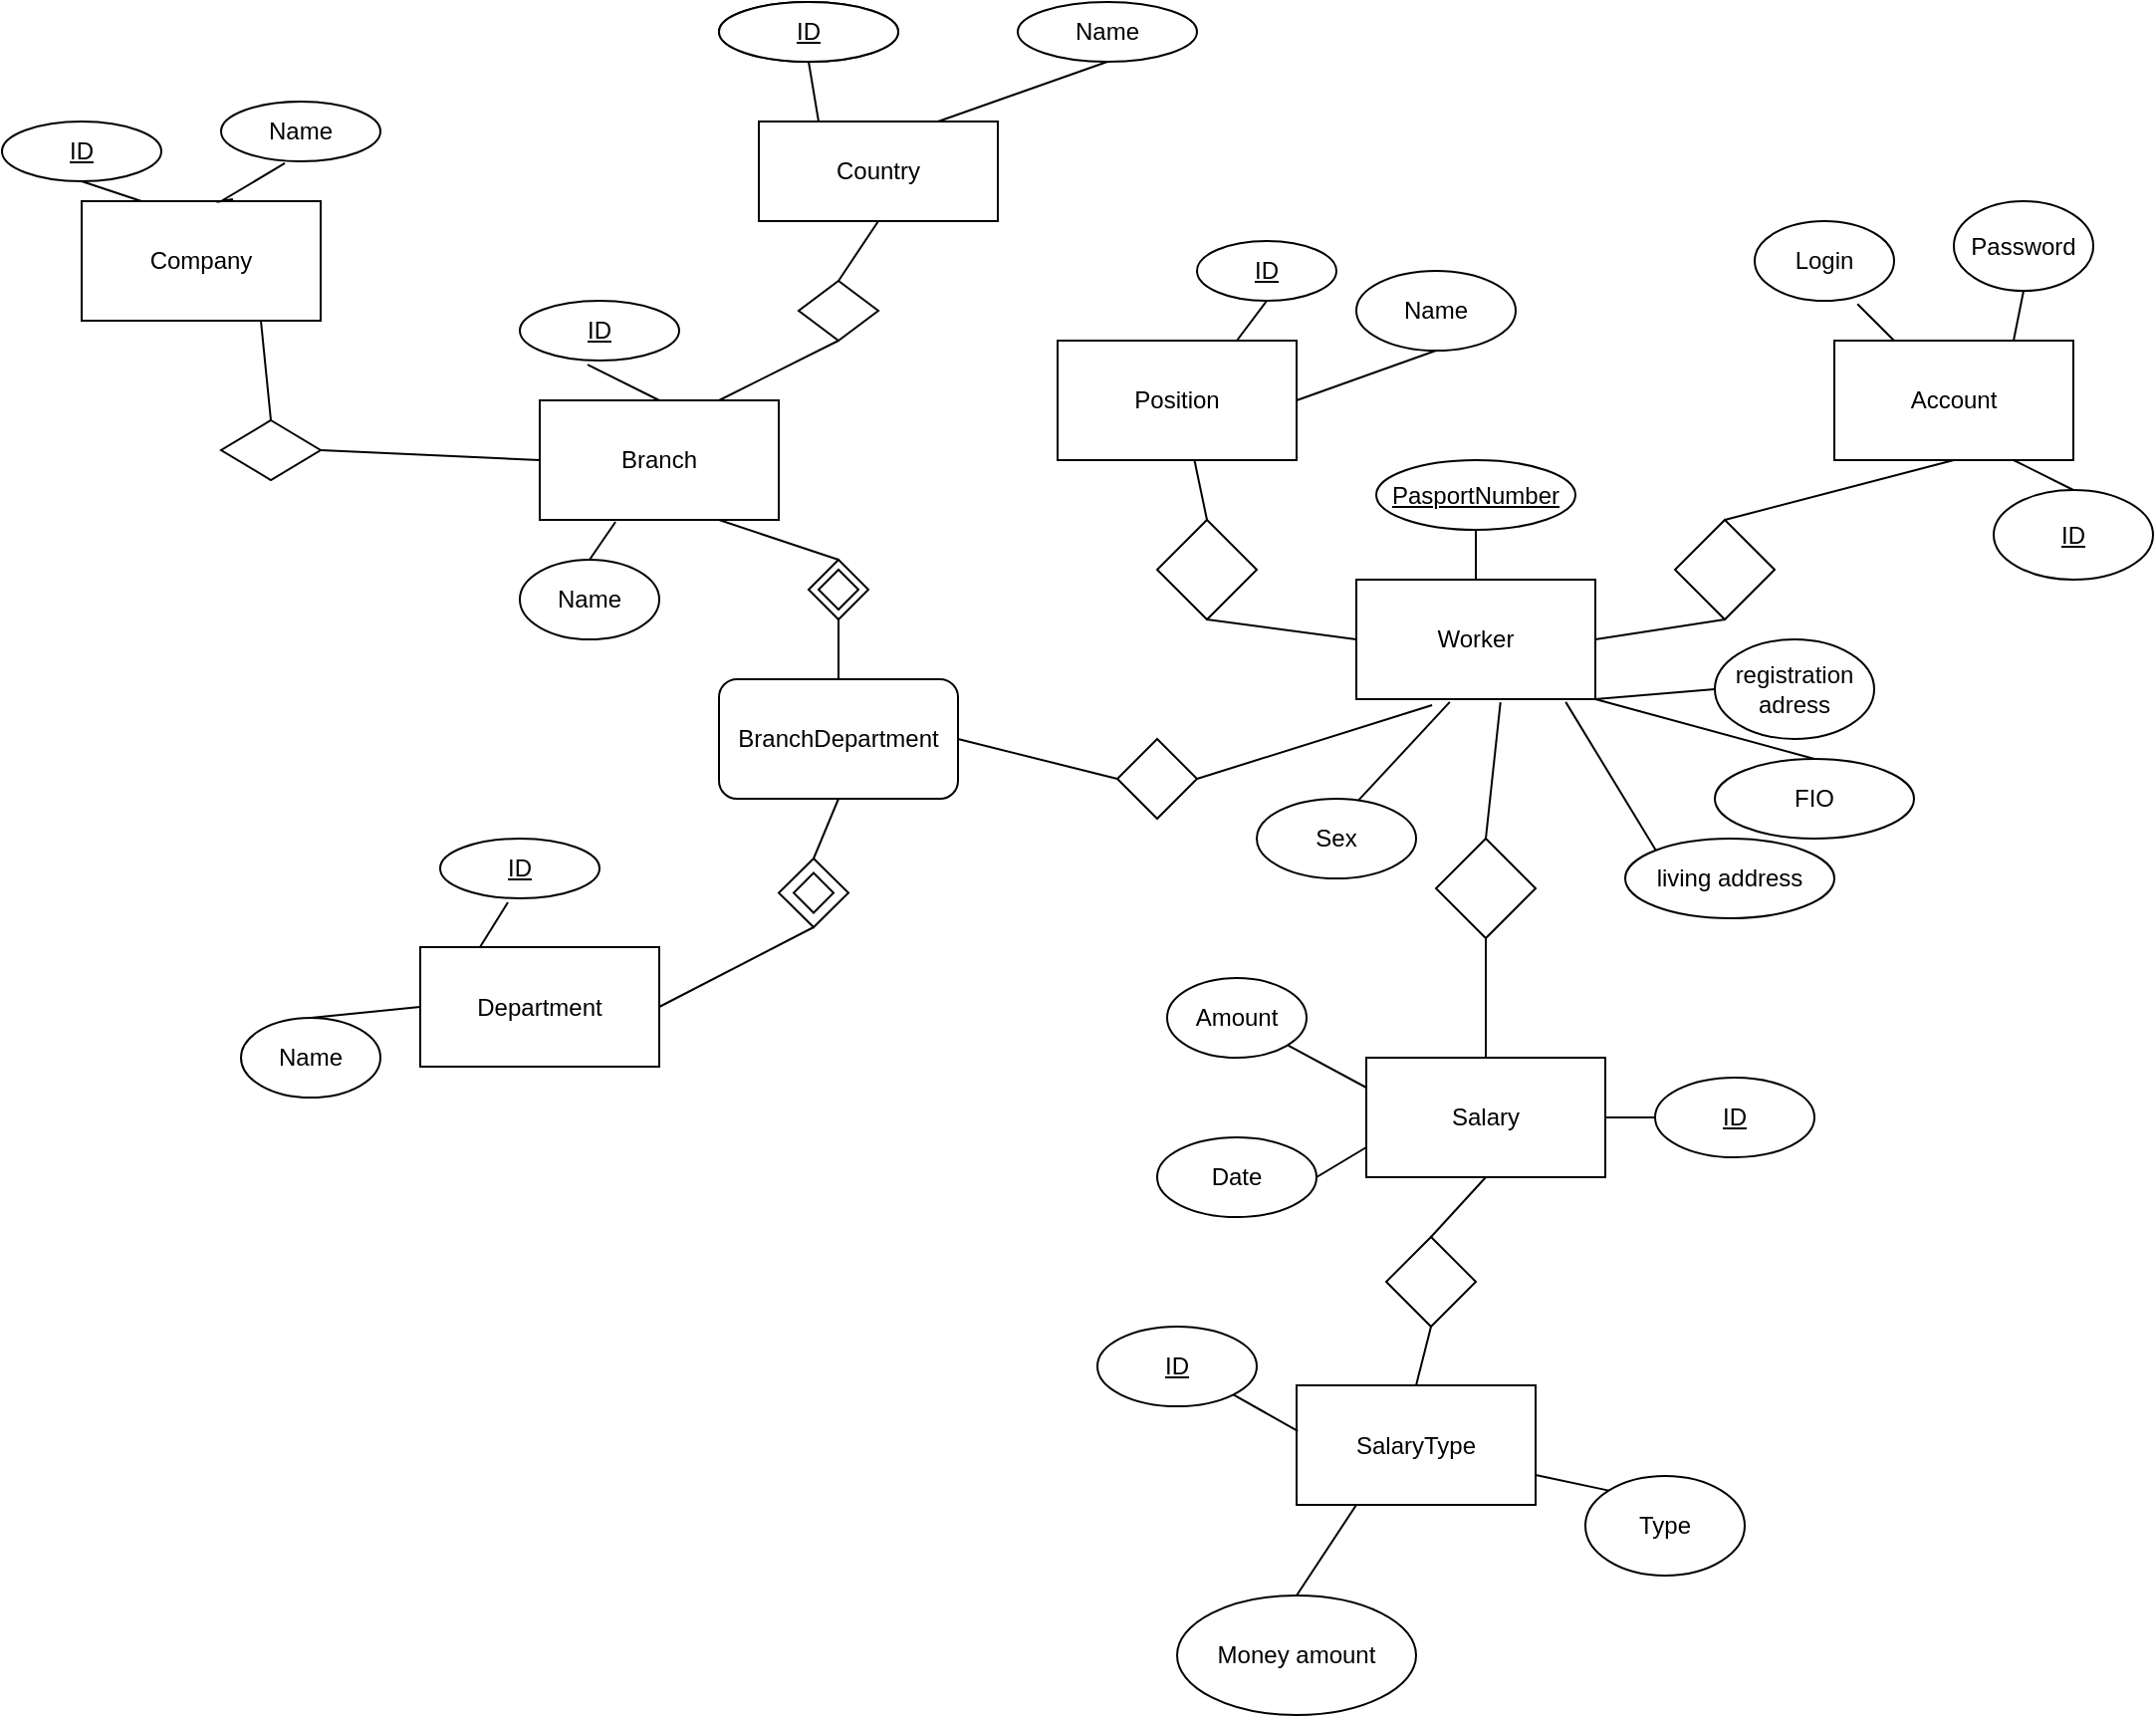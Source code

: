 <mxfile version="16.6.2" type="github">
  <diagram id="IbFsVaH_VBfuQcYu_lxq" name="Page-1">
    <mxGraphModel dx="1673" dy="896" grid="1" gridSize="10" guides="1" tooltips="1" connect="1" arrows="1" fold="1" page="1" pageScale="1" pageWidth="827" pageHeight="1169" math="0" shadow="0">
      <root>
        <mxCell id="0" />
        <mxCell id="1" parent="0" />
        <mxCell id="7ZV2Q5uzjeYiiLcvQFBw-1" value="Company" style="rounded=0;whiteSpace=wrap;html=1;" parent="1" vertex="1">
          <mxGeometry x="110" y="180" width="120" height="60" as="geometry" />
        </mxCell>
        <mxCell id="7ZV2Q5uzjeYiiLcvQFBw-2" value="&lt;u&gt;ID&lt;/u&gt;" style="ellipse;whiteSpace=wrap;html=1;" parent="1" vertex="1">
          <mxGeometry x="70" y="140" width="80" height="30" as="geometry" />
        </mxCell>
        <mxCell id="7ZV2Q5uzjeYiiLcvQFBw-3" value="Name" style="ellipse;whiteSpace=wrap;html=1;" parent="1" vertex="1">
          <mxGeometry x="180" y="130" width="80" height="30" as="geometry" />
        </mxCell>
        <mxCell id="7ZV2Q5uzjeYiiLcvQFBw-4" value="" style="endArrow=none;html=1;rounded=0;entryX=0.4;entryY=1.033;entryDx=0;entryDy=0;entryPerimeter=0;exitX=0.633;exitY=-0.017;exitDx=0;exitDy=0;exitPerimeter=0;" parent="1" source="7ZV2Q5uzjeYiiLcvQFBw-1" target="7ZV2Q5uzjeYiiLcvQFBw-3" edge="1">
          <mxGeometry width="50" height="50" relative="1" as="geometry">
            <mxPoint x="160" y="200" as="sourcePoint" />
            <mxPoint x="210" y="150" as="targetPoint" />
            <Array as="points">
              <mxPoint x="180" y="180" />
            </Array>
          </mxGeometry>
        </mxCell>
        <mxCell id="7ZV2Q5uzjeYiiLcvQFBw-5" value="" style="endArrow=none;html=1;rounded=0;entryX=0.5;entryY=1;entryDx=0;entryDy=0;exitX=0.25;exitY=0;exitDx=0;exitDy=0;" parent="1" source="7ZV2Q5uzjeYiiLcvQFBw-1" target="7ZV2Q5uzjeYiiLcvQFBw-2" edge="1">
          <mxGeometry width="50" height="50" relative="1" as="geometry">
            <mxPoint x="40" y="230" as="sourcePoint" />
            <mxPoint x="90" y="180" as="targetPoint" />
          </mxGeometry>
        </mxCell>
        <mxCell id="7ZV2Q5uzjeYiiLcvQFBw-6" value="Branch" style="rounded=0;whiteSpace=wrap;html=1;strokeColor=default;" parent="1" vertex="1">
          <mxGeometry x="340" y="280" width="120" height="60" as="geometry" />
        </mxCell>
        <mxCell id="7ZV2Q5uzjeYiiLcvQFBw-7" value="&lt;u&gt;ID&lt;/u&gt;" style="ellipse;whiteSpace=wrap;html=1;" parent="1" vertex="1">
          <mxGeometry x="330" y="230" width="80" height="30" as="geometry" />
        </mxCell>
        <mxCell id="7ZV2Q5uzjeYiiLcvQFBw-8" value="" style="endArrow=none;html=1;rounded=0;entryX=0.425;entryY=1.067;entryDx=0;entryDy=0;entryPerimeter=0;exitX=0.5;exitY=0;exitDx=0;exitDy=0;" parent="1" source="7ZV2Q5uzjeYiiLcvQFBw-6" target="7ZV2Q5uzjeYiiLcvQFBw-7" edge="1">
          <mxGeometry width="50" height="50" relative="1" as="geometry">
            <mxPoint x="190" y="390" as="sourcePoint" />
            <mxPoint x="240" y="340" as="targetPoint" />
          </mxGeometry>
        </mxCell>
        <mxCell id="7ZV2Q5uzjeYiiLcvQFBw-9" value="" style="rhombus;whiteSpace=wrap;html=1;" parent="1" vertex="1">
          <mxGeometry x="180" y="290" width="50" height="30" as="geometry" />
        </mxCell>
        <mxCell id="7ZV2Q5uzjeYiiLcvQFBw-10" value="" style="endArrow=none;html=1;rounded=0;entryX=0.75;entryY=1;entryDx=0;entryDy=0;exitX=0.5;exitY=0;exitDx=0;exitDy=0;" parent="1" source="7ZV2Q5uzjeYiiLcvQFBw-9" target="7ZV2Q5uzjeYiiLcvQFBw-1" edge="1">
          <mxGeometry width="50" height="50" relative="1" as="geometry">
            <mxPoint x="110" y="330" as="sourcePoint" />
            <mxPoint x="160" y="280" as="targetPoint" />
          </mxGeometry>
        </mxCell>
        <mxCell id="7ZV2Q5uzjeYiiLcvQFBw-11" value="" style="endArrow=none;html=1;rounded=0;exitX=1;exitY=0.5;exitDx=0;exitDy=0;entryX=0;entryY=0.5;entryDx=0;entryDy=0;" parent="1" source="7ZV2Q5uzjeYiiLcvQFBw-9" target="7ZV2Q5uzjeYiiLcvQFBw-6" edge="1">
          <mxGeometry width="50" height="50" relative="1" as="geometry">
            <mxPoint x="300" y="450" as="sourcePoint" />
            <mxPoint x="350" y="400" as="targetPoint" />
          </mxGeometry>
        </mxCell>
        <mxCell id="7ZV2Q5uzjeYiiLcvQFBw-12" value="Name" style="ellipse;whiteSpace=wrap;html=1;" parent="1" vertex="1">
          <mxGeometry x="330" y="360" width="70" height="40" as="geometry" />
        </mxCell>
        <mxCell id="7ZV2Q5uzjeYiiLcvQFBw-13" value="" style="endArrow=none;html=1;rounded=0;entryX=0.317;entryY=1.017;entryDx=0;entryDy=0;entryPerimeter=0;exitX=0.5;exitY=0;exitDx=0;exitDy=0;" parent="1" source="7ZV2Q5uzjeYiiLcvQFBw-12" target="7ZV2Q5uzjeYiiLcvQFBw-6" edge="1">
          <mxGeometry width="50" height="50" relative="1" as="geometry">
            <mxPoint x="240" y="470" as="sourcePoint" />
            <mxPoint x="290" y="420" as="targetPoint" />
          </mxGeometry>
        </mxCell>
        <mxCell id="7ZV2Q5uzjeYiiLcvQFBw-14" value="Country" style="rounded=0;whiteSpace=wrap;html=1;" parent="1" vertex="1">
          <mxGeometry x="450" y="140" width="120" height="50" as="geometry" />
        </mxCell>
        <mxCell id="7ZV2Q5uzjeYiiLcvQFBw-15" value="&lt;u&gt;ID&lt;/u&gt;" style="ellipse;whiteSpace=wrap;html=1;" parent="1" vertex="1">
          <mxGeometry x="430" y="80" width="90" height="30" as="geometry" />
        </mxCell>
        <mxCell id="7ZV2Q5uzjeYiiLcvQFBw-16" value="" style="endArrow=none;html=1;rounded=0;entryX=0.5;entryY=1;entryDx=0;entryDy=0;exitX=0.25;exitY=0;exitDx=0;exitDy=0;" parent="1" source="7ZV2Q5uzjeYiiLcvQFBw-14" target="7ZV2Q5uzjeYiiLcvQFBw-15" edge="1">
          <mxGeometry width="50" height="50" relative="1" as="geometry">
            <mxPoint x="580" y="310" as="sourcePoint" />
            <mxPoint x="630" y="260" as="targetPoint" />
          </mxGeometry>
        </mxCell>
        <mxCell id="7ZV2Q5uzjeYiiLcvQFBw-17" value="Name" style="ellipse;whiteSpace=wrap;html=1;" parent="1" vertex="1">
          <mxGeometry x="580" y="80" width="90" height="30" as="geometry" />
        </mxCell>
        <mxCell id="7ZV2Q5uzjeYiiLcvQFBw-18" value="" style="endArrow=none;html=1;rounded=0;exitX=0.75;exitY=0;exitDx=0;exitDy=0;entryX=0.5;entryY=1;entryDx=0;entryDy=0;" parent="1" source="7ZV2Q5uzjeYiiLcvQFBw-14" target="7ZV2Q5uzjeYiiLcvQFBw-17" edge="1">
          <mxGeometry width="50" height="50" relative="1" as="geometry">
            <mxPoint x="650" y="190" as="sourcePoint" />
            <mxPoint x="700" y="140" as="targetPoint" />
          </mxGeometry>
        </mxCell>
        <mxCell id="7ZV2Q5uzjeYiiLcvQFBw-19" value="" style="rhombus;whiteSpace=wrap;html=1;" parent="1" vertex="1">
          <mxGeometry x="470" y="220" width="40" height="30" as="geometry" />
        </mxCell>
        <mxCell id="7ZV2Q5uzjeYiiLcvQFBw-20" value="" style="endArrow=none;html=1;rounded=0;exitX=0.5;exitY=0;exitDx=0;exitDy=0;entryX=0.5;entryY=1;entryDx=0;entryDy=0;" parent="1" source="7ZV2Q5uzjeYiiLcvQFBw-19" target="7ZV2Q5uzjeYiiLcvQFBw-14" edge="1">
          <mxGeometry width="50" height="50" relative="1" as="geometry">
            <mxPoint x="620" y="280" as="sourcePoint" />
            <mxPoint x="670" y="230" as="targetPoint" />
          </mxGeometry>
        </mxCell>
        <mxCell id="7ZV2Q5uzjeYiiLcvQFBw-21" value="" style="endArrow=none;html=1;rounded=0;exitX=0.75;exitY=0;exitDx=0;exitDy=0;entryX=0.5;entryY=1;entryDx=0;entryDy=0;" parent="1" source="7ZV2Q5uzjeYiiLcvQFBw-6" target="7ZV2Q5uzjeYiiLcvQFBw-19" edge="1">
          <mxGeometry width="50" height="50" relative="1" as="geometry">
            <mxPoint x="550" y="310" as="sourcePoint" />
            <mxPoint x="600" y="260" as="targetPoint" />
          </mxGeometry>
        </mxCell>
        <mxCell id="7ZV2Q5uzjeYiiLcvQFBw-22" value="Department" style="rounded=0;whiteSpace=wrap;html=1;" parent="1" vertex="1">
          <mxGeometry x="280" y="554.5" width="120" height="60" as="geometry" />
        </mxCell>
        <mxCell id="7ZV2Q5uzjeYiiLcvQFBw-23" value="&lt;u&gt;ID&lt;/u&gt;" style="ellipse;whiteSpace=wrap;html=1;" parent="1" vertex="1">
          <mxGeometry x="290" y="500" width="80" height="30" as="geometry" />
        </mxCell>
        <mxCell id="7ZV2Q5uzjeYiiLcvQFBw-24" value="" style="endArrow=none;html=1;rounded=0;entryX=0.425;entryY=1.067;entryDx=0;entryDy=0;entryPerimeter=0;exitX=0.25;exitY=0;exitDx=0;exitDy=0;" parent="1" source="7ZV2Q5uzjeYiiLcvQFBw-22" target="7ZV2Q5uzjeYiiLcvQFBw-23" edge="1">
          <mxGeometry width="50" height="50" relative="1" as="geometry">
            <mxPoint x="360" y="550" as="sourcePoint" />
            <mxPoint x="200" y="610" as="targetPoint" />
          </mxGeometry>
        </mxCell>
        <mxCell id="7ZV2Q5uzjeYiiLcvQFBw-25" value="Name" style="ellipse;whiteSpace=wrap;html=1;" parent="1" vertex="1">
          <mxGeometry x="190" y="590" width="70" height="40" as="geometry" />
        </mxCell>
        <mxCell id="7ZV2Q5uzjeYiiLcvQFBw-26" value="" style="endArrow=none;html=1;rounded=0;entryX=0;entryY=0.5;entryDx=0;entryDy=0;exitX=0.5;exitY=0;exitDx=0;exitDy=0;" parent="1" source="7ZV2Q5uzjeYiiLcvQFBw-25" target="7ZV2Q5uzjeYiiLcvQFBw-22" edge="1">
          <mxGeometry width="50" height="50" relative="1" as="geometry">
            <mxPoint x="200" y="740" as="sourcePoint" />
            <mxPoint x="338.04" y="611.02" as="targetPoint" />
          </mxGeometry>
        </mxCell>
        <mxCell id="7ZV2Q5uzjeYiiLcvQFBw-28" value="BranchDepartment" style="rounded=1;whiteSpace=wrap;html=1;" parent="1" vertex="1">
          <mxGeometry x="430" y="420" width="120" height="60" as="geometry" />
        </mxCell>
        <mxCell id="7ZV2Q5uzjeYiiLcvQFBw-29" value="" style="rhombus;whiteSpace=wrap;html=1;" parent="1" vertex="1">
          <mxGeometry x="475" y="360" width="30" height="30" as="geometry" />
        </mxCell>
        <mxCell id="7ZV2Q5uzjeYiiLcvQFBw-30" value="" style="endArrow=none;html=1;rounded=0;entryX=0.75;entryY=1;entryDx=0;entryDy=0;exitX=0.5;exitY=0;exitDx=0;exitDy=0;" parent="1" source="7ZV2Q5uzjeYiiLcvQFBw-29" target="7ZV2Q5uzjeYiiLcvQFBw-6" edge="1">
          <mxGeometry width="50" height="50" relative="1" as="geometry">
            <mxPoint x="420" y="420" as="sourcePoint" />
            <mxPoint x="470" y="370" as="targetPoint" />
          </mxGeometry>
        </mxCell>
        <mxCell id="7ZV2Q5uzjeYiiLcvQFBw-31" value="" style="endArrow=none;html=1;rounded=0;exitX=0.5;exitY=0;exitDx=0;exitDy=0;entryX=0.5;entryY=1;entryDx=0;entryDy=0;" parent="1" source="7ZV2Q5uzjeYiiLcvQFBw-28" target="7ZV2Q5uzjeYiiLcvQFBw-29" edge="1">
          <mxGeometry width="50" height="50" relative="1" as="geometry">
            <mxPoint x="580" y="430" as="sourcePoint" />
            <mxPoint x="630" y="380" as="targetPoint" />
          </mxGeometry>
        </mxCell>
        <mxCell id="7ZV2Q5uzjeYiiLcvQFBw-33" value="" style="rhombus;whiteSpace=wrap;html=1;strokeColor=default;" parent="1" vertex="1">
          <mxGeometry x="460" y="510" width="35" height="34.5" as="geometry" />
        </mxCell>
        <mxCell id="7ZV2Q5uzjeYiiLcvQFBw-34" value="" style="endArrow=none;html=1;rounded=0;exitX=1;exitY=0.5;exitDx=0;exitDy=0;entryX=0.5;entryY=1;entryDx=0;entryDy=0;" parent="1" source="7ZV2Q5uzjeYiiLcvQFBw-22" target="7ZV2Q5uzjeYiiLcvQFBw-33" edge="1">
          <mxGeometry width="50" height="50" relative="1" as="geometry">
            <mxPoint x="410" y="630" as="sourcePoint" />
            <mxPoint x="460" y="580" as="targetPoint" />
          </mxGeometry>
        </mxCell>
        <mxCell id="7ZV2Q5uzjeYiiLcvQFBw-35" value="" style="endArrow=none;html=1;rounded=0;exitX=0.5;exitY=0;exitDx=0;exitDy=0;entryX=0.5;entryY=1;entryDx=0;entryDy=0;" parent="1" source="7ZV2Q5uzjeYiiLcvQFBw-33" target="7ZV2Q5uzjeYiiLcvQFBw-28" edge="1">
          <mxGeometry width="50" height="50" relative="1" as="geometry">
            <mxPoint x="600" y="550" as="sourcePoint" />
            <mxPoint x="650" y="500" as="targetPoint" />
          </mxGeometry>
        </mxCell>
        <mxCell id="7ZV2Q5uzjeYiiLcvQFBw-36" value="Worker" style="rounded=0;whiteSpace=wrap;html=1;strokeColor=default;" parent="1" vertex="1">
          <mxGeometry x="750" y="370" width="120" height="60" as="geometry" />
        </mxCell>
        <mxCell id="7ZV2Q5uzjeYiiLcvQFBw-37" value="Position" style="rounded=0;whiteSpace=wrap;html=1;strokeColor=default;" parent="1" vertex="1">
          <mxGeometry x="600" y="250" width="120" height="60" as="geometry" />
        </mxCell>
        <mxCell id="7ZV2Q5uzjeYiiLcvQFBw-38" value="Account" style="rounded=0;whiteSpace=wrap;html=1;strokeColor=default;" parent="1" vertex="1">
          <mxGeometry x="990" y="250" width="120" height="60" as="geometry" />
        </mxCell>
        <mxCell id="7ZV2Q5uzjeYiiLcvQFBw-39" value="&lt;u&gt;ID&lt;/u&gt;" style="ellipse;whiteSpace=wrap;html=1;" parent="1" vertex="1">
          <mxGeometry x="430" y="80" width="90" height="30" as="geometry" />
        </mxCell>
        <mxCell id="7ZV2Q5uzjeYiiLcvQFBw-40" value="" style="rhombus;whiteSpace=wrap;html=1;strokeColor=default;" parent="1" vertex="1">
          <mxGeometry x="650" y="340" width="50" height="50" as="geometry" />
        </mxCell>
        <mxCell id="7ZV2Q5uzjeYiiLcvQFBw-41" value="" style="rhombus;whiteSpace=wrap;html=1;strokeColor=default;" parent="1" vertex="1">
          <mxGeometry x="910" y="340" width="50" height="50" as="geometry" />
        </mxCell>
        <mxCell id="7ZV2Q5uzjeYiiLcvQFBw-42" value="" style="endArrow=none;html=1;rounded=0;entryX=0.5;entryY=1;entryDx=0;entryDy=0;exitX=0.5;exitY=0;exitDx=0;exitDy=0;" parent="1" source="7ZV2Q5uzjeYiiLcvQFBw-41" target="7ZV2Q5uzjeYiiLcvQFBw-38" edge="1">
          <mxGeometry width="50" height="50" relative="1" as="geometry">
            <mxPoint x="750" y="310" as="sourcePoint" />
            <mxPoint x="800" y="260" as="targetPoint" />
          </mxGeometry>
        </mxCell>
        <mxCell id="7ZV2Q5uzjeYiiLcvQFBw-43" value="" style="endArrow=none;html=1;rounded=0;entryX=0.5;entryY=1;entryDx=0;entryDy=0;exitX=1;exitY=0.5;exitDx=0;exitDy=0;" parent="1" source="7ZV2Q5uzjeYiiLcvQFBw-36" target="7ZV2Q5uzjeYiiLcvQFBw-41" edge="1">
          <mxGeometry width="50" height="50" relative="1" as="geometry">
            <mxPoint x="900" y="400" as="sourcePoint" />
            <mxPoint x="950" y="350" as="targetPoint" />
          </mxGeometry>
        </mxCell>
        <mxCell id="7ZV2Q5uzjeYiiLcvQFBw-44" value="" style="endArrow=none;html=1;rounded=0;exitX=0.5;exitY=0;exitDx=0;exitDy=0;entryX=0.572;entryY=0.994;entryDx=0;entryDy=0;entryPerimeter=0;" parent="1" source="7ZV2Q5uzjeYiiLcvQFBw-40" target="7ZV2Q5uzjeYiiLcvQFBw-37" edge="1">
          <mxGeometry width="50" height="50" relative="1" as="geometry">
            <mxPoint x="730" y="330" as="sourcePoint" />
            <mxPoint x="780" y="280" as="targetPoint" />
          </mxGeometry>
        </mxCell>
        <mxCell id="7ZV2Q5uzjeYiiLcvQFBw-45" value="" style="endArrow=none;html=1;rounded=0;entryX=0.5;entryY=1;entryDx=0;entryDy=0;exitX=0;exitY=0.5;exitDx=0;exitDy=0;" parent="1" source="7ZV2Q5uzjeYiiLcvQFBw-36" target="7ZV2Q5uzjeYiiLcvQFBw-40" edge="1">
          <mxGeometry width="50" height="50" relative="1" as="geometry">
            <mxPoint x="660" y="460" as="sourcePoint" />
            <mxPoint x="710" y="410" as="targetPoint" />
          </mxGeometry>
        </mxCell>
        <mxCell id="7ZV2Q5uzjeYiiLcvQFBw-46" value="" style="endArrow=none;html=1;rounded=0;exitX=1;exitY=0.5;exitDx=0;exitDy=0;entryX=0;entryY=0.5;entryDx=0;entryDy=0;" parent="1" source="7ZV2Q5uzjeYiiLcvQFBw-28" target="7ZV2Q5uzjeYiiLcvQFBw-47" edge="1">
          <mxGeometry width="50" height="50" relative="1" as="geometry">
            <mxPoint x="570" y="520" as="sourcePoint" />
            <mxPoint x="620" y="470" as="targetPoint" />
          </mxGeometry>
        </mxCell>
        <mxCell id="7ZV2Q5uzjeYiiLcvQFBw-47" value="" style="rhombus;whiteSpace=wrap;html=1;strokeColor=default;" parent="1" vertex="1">
          <mxGeometry x="630" y="450" width="40" height="40" as="geometry" />
        </mxCell>
        <mxCell id="7ZV2Q5uzjeYiiLcvQFBw-48" value="" style="endArrow=none;html=1;rounded=0;entryX=0.317;entryY=1.05;entryDx=0;entryDy=0;entryPerimeter=0;exitX=1;exitY=0.5;exitDx=0;exitDy=0;" parent="1" source="7ZV2Q5uzjeYiiLcvQFBw-47" target="7ZV2Q5uzjeYiiLcvQFBw-36" edge="1">
          <mxGeometry width="50" height="50" relative="1" as="geometry">
            <mxPoint x="730" y="520" as="sourcePoint" />
            <mxPoint x="780" y="470" as="targetPoint" />
          </mxGeometry>
        </mxCell>
        <mxCell id="7ZV2Q5uzjeYiiLcvQFBw-49" value="&lt;u&gt;PasportNumber&lt;/u&gt;" style="ellipse;whiteSpace=wrap;html=1;strokeColor=default;" parent="1" vertex="1">
          <mxGeometry x="760" y="310" width="100" height="35" as="geometry" />
        </mxCell>
        <mxCell id="7ZV2Q5uzjeYiiLcvQFBw-50" value="FIO" style="ellipse;whiteSpace=wrap;html=1;strokeColor=default;" parent="1" vertex="1">
          <mxGeometry x="930" y="460" width="100" height="40" as="geometry" />
        </mxCell>
        <mxCell id="7ZV2Q5uzjeYiiLcvQFBw-51" value="registration adress" style="ellipse;whiteSpace=wrap;html=1;strokeColor=default;" parent="1" vertex="1">
          <mxGeometry x="930" y="400" width="80" height="50" as="geometry" />
        </mxCell>
        <mxCell id="7ZV2Q5uzjeYiiLcvQFBw-52" value="" style="endArrow=none;html=1;rounded=0;exitX=0.5;exitY=0;exitDx=0;exitDy=0;entryX=0.5;entryY=1;entryDx=0;entryDy=0;" parent="1" source="7ZV2Q5uzjeYiiLcvQFBw-36" target="7ZV2Q5uzjeYiiLcvQFBw-49" edge="1">
          <mxGeometry width="50" height="50" relative="1" as="geometry">
            <mxPoint x="830" y="290" as="sourcePoint" />
            <mxPoint x="880" y="240" as="targetPoint" />
          </mxGeometry>
        </mxCell>
        <mxCell id="7ZV2Q5uzjeYiiLcvQFBw-53" value="" style="endArrow=none;html=1;rounded=0;entryX=1;entryY=1;entryDx=0;entryDy=0;exitX=0.5;exitY=0;exitDx=0;exitDy=0;" parent="1" source="7ZV2Q5uzjeYiiLcvQFBw-50" target="7ZV2Q5uzjeYiiLcvQFBw-36" edge="1">
          <mxGeometry width="50" height="50" relative="1" as="geometry">
            <mxPoint x="750" y="620" as="sourcePoint" />
            <mxPoint x="800" y="570" as="targetPoint" />
          </mxGeometry>
        </mxCell>
        <mxCell id="7ZV2Q5uzjeYiiLcvQFBw-54" value="" style="endArrow=none;html=1;rounded=0;entryX=1;entryY=1;entryDx=0;entryDy=0;exitX=0;exitY=0.5;exitDx=0;exitDy=0;" parent="1" source="7ZV2Q5uzjeYiiLcvQFBw-51" target="7ZV2Q5uzjeYiiLcvQFBw-36" edge="1">
          <mxGeometry width="50" height="50" relative="1" as="geometry">
            <mxPoint x="900" y="580" as="sourcePoint" />
            <mxPoint x="950" y="530" as="targetPoint" />
          </mxGeometry>
        </mxCell>
        <mxCell id="7ZV2Q5uzjeYiiLcvQFBw-55" value="&lt;u&gt;ID&lt;/u&gt;" style="ellipse;whiteSpace=wrap;html=1;strokeColor=default;" parent="1" vertex="1">
          <mxGeometry x="670" y="200" width="70" height="30" as="geometry" />
        </mxCell>
        <mxCell id="7ZV2Q5uzjeYiiLcvQFBw-56" value="" style="endArrow=none;html=1;rounded=0;exitX=0.75;exitY=0;exitDx=0;exitDy=0;entryX=0.5;entryY=1;entryDx=0;entryDy=0;" parent="1" source="7ZV2Q5uzjeYiiLcvQFBw-37" target="7ZV2Q5uzjeYiiLcvQFBw-55" edge="1">
          <mxGeometry width="50" height="50" relative="1" as="geometry">
            <mxPoint x="790" y="260" as="sourcePoint" />
            <mxPoint x="840" y="210" as="targetPoint" />
          </mxGeometry>
        </mxCell>
        <mxCell id="7ZV2Q5uzjeYiiLcvQFBw-58" value="Name" style="ellipse;whiteSpace=wrap;html=1;strokeColor=default;" parent="1" vertex="1">
          <mxGeometry x="750" y="215" width="80" height="40" as="geometry" />
        </mxCell>
        <mxCell id="7ZV2Q5uzjeYiiLcvQFBw-59" value="" style="endArrow=none;html=1;rounded=0;exitX=1;exitY=0.5;exitDx=0;exitDy=0;entryX=0.5;entryY=1;entryDx=0;entryDy=0;" parent="1" source="7ZV2Q5uzjeYiiLcvQFBw-37" target="7ZV2Q5uzjeYiiLcvQFBw-58" edge="1">
          <mxGeometry width="50" height="50" relative="1" as="geometry">
            <mxPoint x="730" y="300" as="sourcePoint" />
            <mxPoint x="780" y="250" as="targetPoint" />
          </mxGeometry>
        </mxCell>
        <mxCell id="7ZV2Q5uzjeYiiLcvQFBw-60" value="Login" style="ellipse;whiteSpace=wrap;html=1;strokeColor=default;" parent="1" vertex="1">
          <mxGeometry x="950" y="190" width="70" height="40" as="geometry" />
        </mxCell>
        <mxCell id="7ZV2Q5uzjeYiiLcvQFBw-61" value="" style="endArrow=none;html=1;rounded=0;exitX=0.25;exitY=0;exitDx=0;exitDy=0;entryX=0.737;entryY=1.04;entryDx=0;entryDy=0;entryPerimeter=0;" parent="1" source="7ZV2Q5uzjeYiiLcvQFBw-38" target="7ZV2Q5uzjeYiiLcvQFBw-60" edge="1">
          <mxGeometry width="50" height="50" relative="1" as="geometry">
            <mxPoint x="1040" y="260" as="sourcePoint" />
            <mxPoint x="1090" y="210" as="targetPoint" />
          </mxGeometry>
        </mxCell>
        <mxCell id="7ZV2Q5uzjeYiiLcvQFBw-62" value="Password" style="ellipse;whiteSpace=wrap;html=1;strokeColor=default;" parent="1" vertex="1">
          <mxGeometry x="1050" y="180" width="70" height="45" as="geometry" />
        </mxCell>
        <mxCell id="7ZV2Q5uzjeYiiLcvQFBw-63" value="" style="endArrow=none;html=1;rounded=0;exitX=0.75;exitY=0;exitDx=0;exitDy=0;entryX=0.5;entryY=1;entryDx=0;entryDy=0;" parent="1" source="7ZV2Q5uzjeYiiLcvQFBw-38" target="7ZV2Q5uzjeYiiLcvQFBw-62" edge="1">
          <mxGeometry width="50" height="50" relative="1" as="geometry">
            <mxPoint x="1120" y="270" as="sourcePoint" />
            <mxPoint x="1170" y="220" as="targetPoint" />
          </mxGeometry>
        </mxCell>
        <mxCell id="7ZV2Q5uzjeYiiLcvQFBw-64" value="&lt;u&gt;ID&lt;/u&gt;" style="ellipse;whiteSpace=wrap;html=1;strokeColor=default;" parent="1" vertex="1">
          <mxGeometry x="1070" y="325" width="80" height="45" as="geometry" />
        </mxCell>
        <mxCell id="7ZV2Q5uzjeYiiLcvQFBw-65" value="" style="endArrow=none;html=1;rounded=0;entryX=0.75;entryY=1;entryDx=0;entryDy=0;exitX=0.5;exitY=0;exitDx=0;exitDy=0;" parent="1" source="7ZV2Q5uzjeYiiLcvQFBw-64" target="7ZV2Q5uzjeYiiLcvQFBw-38" edge="1">
          <mxGeometry width="50" height="50" relative="1" as="geometry">
            <mxPoint x="1140" y="360" as="sourcePoint" />
            <mxPoint x="1190" y="310" as="targetPoint" />
          </mxGeometry>
        </mxCell>
        <mxCell id="7ZV2Q5uzjeYiiLcvQFBw-66" value="Sex" style="ellipse;whiteSpace=wrap;html=1;strokeColor=default;" parent="1" vertex="1">
          <mxGeometry x="700" y="480" width="80" height="40" as="geometry" />
        </mxCell>
        <mxCell id="7ZV2Q5uzjeYiiLcvQFBw-67" value="" style="endArrow=none;html=1;rounded=0;exitX=0.638;exitY=0.021;exitDx=0;exitDy=0;exitPerimeter=0;entryX=0.391;entryY=1.024;entryDx=0;entryDy=0;entryPerimeter=0;" parent="1" source="7ZV2Q5uzjeYiiLcvQFBw-66" target="7ZV2Q5uzjeYiiLcvQFBw-36" edge="1">
          <mxGeometry width="50" height="50" relative="1" as="geometry">
            <mxPoint x="780" y="480" as="sourcePoint" />
            <mxPoint x="830" y="430" as="targetPoint" />
          </mxGeometry>
        </mxCell>
        <mxCell id="7ZV2Q5uzjeYiiLcvQFBw-68" value="living address" style="ellipse;whiteSpace=wrap;html=1;strokeColor=default;" parent="1" vertex="1">
          <mxGeometry x="885" y="500" width="105" height="40" as="geometry" />
        </mxCell>
        <mxCell id="7ZV2Q5uzjeYiiLcvQFBw-69" value="" style="endArrow=none;html=1;rounded=0;entryX=0.876;entryY=1.024;entryDx=0;entryDy=0;entryPerimeter=0;exitX=0;exitY=0;exitDx=0;exitDy=0;" parent="1" source="7ZV2Q5uzjeYiiLcvQFBw-68" target="7ZV2Q5uzjeYiiLcvQFBw-36" edge="1">
          <mxGeometry width="50" height="50" relative="1" as="geometry">
            <mxPoint x="830" y="520" as="sourcePoint" />
            <mxPoint x="880" y="470" as="targetPoint" />
          </mxGeometry>
        </mxCell>
        <mxCell id="7ZV2Q5uzjeYiiLcvQFBw-70" value="SalaryType" style="rounded=0;whiteSpace=wrap;html=1;strokeColor=default;" parent="1" vertex="1">
          <mxGeometry x="720" y="774.5" width="120" height="60" as="geometry" />
        </mxCell>
        <mxCell id="7ZV2Q5uzjeYiiLcvQFBw-71" value="Type" style="ellipse;whiteSpace=wrap;html=1;strokeColor=default;" parent="1" vertex="1">
          <mxGeometry x="865" y="820" width="80" height="50" as="geometry" />
        </mxCell>
        <mxCell id="7ZV2Q5uzjeYiiLcvQFBw-72" value="" style="endArrow=none;html=1;rounded=0;entryX=1;entryY=0.75;entryDx=0;entryDy=0;exitX=0;exitY=0;exitDx=0;exitDy=0;" parent="1" source="7ZV2Q5uzjeYiiLcvQFBw-71" target="7ZV2Q5uzjeYiiLcvQFBw-70" edge="1">
          <mxGeometry width="50" height="50" relative="1" as="geometry">
            <mxPoint x="780" y="960" as="sourcePoint" />
            <mxPoint x="830" y="910" as="targetPoint" />
          </mxGeometry>
        </mxCell>
        <mxCell id="7ZV2Q5uzjeYiiLcvQFBw-75" value="" style="rhombus;whiteSpace=wrap;html=1;strokeColor=default;" parent="1" vertex="1">
          <mxGeometry x="467.5" y="517.25" width="20" height="20" as="geometry" />
        </mxCell>
        <mxCell id="7ZV2Q5uzjeYiiLcvQFBw-73" value="Money amount" style="ellipse;whiteSpace=wrap;html=1;strokeColor=default;" parent="1" vertex="1">
          <mxGeometry x="660" y="880" width="120" height="60" as="geometry" />
        </mxCell>
        <mxCell id="7ZV2Q5uzjeYiiLcvQFBw-74" value="" style="endArrow=none;html=1;rounded=0;entryX=0.25;entryY=1;entryDx=0;entryDy=0;exitX=0.5;exitY=0;exitDx=0;exitDy=0;" parent="1" source="7ZV2Q5uzjeYiiLcvQFBw-73" target="7ZV2Q5uzjeYiiLcvQFBw-70" edge="1">
          <mxGeometry width="50" height="50" relative="1" as="geometry">
            <mxPoint x="870" y="640" as="sourcePoint" />
            <mxPoint x="920" y="590" as="targetPoint" />
            <Array as="points" />
          </mxGeometry>
        </mxCell>
        <mxCell id="7ZV2Q5uzjeYiiLcvQFBw-76" value="" style="rhombus;whiteSpace=wrap;html=1;strokeColor=default;" parent="1" vertex="1">
          <mxGeometry x="480" y="365" width="20" height="20" as="geometry" />
        </mxCell>
        <mxCell id="7ZV2Q5uzjeYiiLcvQFBw-77" value="&lt;u&gt;ID&lt;/u&gt;" style="ellipse;whiteSpace=wrap;html=1;strokeColor=default;" parent="1" vertex="1">
          <mxGeometry x="620" y="745" width="80" height="40" as="geometry" />
        </mxCell>
        <mxCell id="7ZV2Q5uzjeYiiLcvQFBw-78" value="" style="endArrow=none;html=1;rounded=0;exitX=1;exitY=1;exitDx=0;exitDy=0;entryX=0.005;entryY=0.383;entryDx=0;entryDy=0;entryPerimeter=0;" parent="1" source="7ZV2Q5uzjeYiiLcvQFBw-77" target="7ZV2Q5uzjeYiiLcvQFBw-70" edge="1">
          <mxGeometry width="50" height="50" relative="1" as="geometry">
            <mxPoint x="680" y="700" as="sourcePoint" />
            <mxPoint x="730" y="650" as="targetPoint" />
          </mxGeometry>
        </mxCell>
        <mxCell id="7ZV2Q5uzjeYiiLcvQFBw-79" value="" style="rhombus;whiteSpace=wrap;html=1;strokeColor=default;" parent="1" vertex="1">
          <mxGeometry x="765" y="700" width="45" height="45" as="geometry" />
        </mxCell>
        <mxCell id="7ZV2Q5uzjeYiiLcvQFBw-80" value="" style="endArrow=none;html=1;rounded=0;entryX=0.603;entryY=1.026;entryDx=0;entryDy=0;entryPerimeter=0;exitX=0.5;exitY=0;exitDx=0;exitDy=0;" parent="1" source="DcO0H20_UbfmeNKd1eRJ-2" target="7ZV2Q5uzjeYiiLcvQFBw-36" edge="1">
          <mxGeometry width="50" height="50" relative="1" as="geometry">
            <mxPoint x="822" y="490" as="sourcePoint" />
            <mxPoint x="760" y="490" as="targetPoint" />
          </mxGeometry>
        </mxCell>
        <mxCell id="7ZV2Q5uzjeYiiLcvQFBw-81" value="" style="endArrow=none;html=1;rounded=0;exitX=0.5;exitY=0;exitDx=0;exitDy=0;entryX=0.5;entryY=1;entryDx=0;entryDy=0;" parent="1" source="7ZV2Q5uzjeYiiLcvQFBw-70" target="7ZV2Q5uzjeYiiLcvQFBw-79" edge="1">
          <mxGeometry width="50" height="50" relative="1" as="geometry">
            <mxPoint x="680" y="700" as="sourcePoint" />
            <mxPoint x="730" y="650" as="targetPoint" />
          </mxGeometry>
        </mxCell>
        <mxCell id="DcO0H20_UbfmeNKd1eRJ-2" value="" style="rhombus;whiteSpace=wrap;html=1;" vertex="1" parent="1">
          <mxGeometry x="790" y="500" width="50" height="50" as="geometry" />
        </mxCell>
        <mxCell id="DcO0H20_UbfmeNKd1eRJ-4" value="Salary" style="rounded=0;whiteSpace=wrap;html=1;" vertex="1" parent="1">
          <mxGeometry x="755" y="610" width="120" height="60" as="geometry" />
        </mxCell>
        <mxCell id="DcO0H20_UbfmeNKd1eRJ-5" value="&lt;u&gt;ID&lt;/u&gt;" style="ellipse;whiteSpace=wrap;html=1;" vertex="1" parent="1">
          <mxGeometry x="900" y="620" width="80" height="40" as="geometry" />
        </mxCell>
        <mxCell id="DcO0H20_UbfmeNKd1eRJ-6" value="" style="endArrow=none;html=1;rounded=0;entryX=0;entryY=0.5;entryDx=0;entryDy=0;exitX=1;exitY=0.5;exitDx=0;exitDy=0;" edge="1" parent="1" source="DcO0H20_UbfmeNKd1eRJ-4" target="DcO0H20_UbfmeNKd1eRJ-5">
          <mxGeometry width="50" height="50" relative="1" as="geometry">
            <mxPoint x="770" y="670" as="sourcePoint" />
            <mxPoint x="820" y="620" as="targetPoint" />
          </mxGeometry>
        </mxCell>
        <mxCell id="DcO0H20_UbfmeNKd1eRJ-7" value="" style="endArrow=none;html=1;rounded=0;exitX=0.5;exitY=0;exitDx=0;exitDy=0;entryX=0.5;entryY=1;entryDx=0;entryDy=0;" edge="1" parent="1" source="7ZV2Q5uzjeYiiLcvQFBw-79" target="DcO0H20_UbfmeNKd1eRJ-4">
          <mxGeometry width="50" height="50" relative="1" as="geometry">
            <mxPoint x="770" y="670" as="sourcePoint" />
            <mxPoint x="820" y="620" as="targetPoint" />
          </mxGeometry>
        </mxCell>
        <mxCell id="DcO0H20_UbfmeNKd1eRJ-8" value="" style="endArrow=none;html=1;rounded=0;entryX=0.5;entryY=1;entryDx=0;entryDy=0;exitX=0.5;exitY=0;exitDx=0;exitDy=0;" edge="1" parent="1" source="DcO0H20_UbfmeNKd1eRJ-4" target="DcO0H20_UbfmeNKd1eRJ-2">
          <mxGeometry width="50" height="50" relative="1" as="geometry">
            <mxPoint x="770" y="670" as="sourcePoint" />
            <mxPoint x="820" y="620" as="targetPoint" />
          </mxGeometry>
        </mxCell>
        <mxCell id="DcO0H20_UbfmeNKd1eRJ-9" value="Date" style="ellipse;whiteSpace=wrap;html=1;" vertex="1" parent="1">
          <mxGeometry x="650" y="650" width="80" height="40" as="geometry" />
        </mxCell>
        <mxCell id="DcO0H20_UbfmeNKd1eRJ-10" value="" style="endArrow=none;html=1;rounded=0;exitX=1;exitY=0.5;exitDx=0;exitDy=0;entryX=0;entryY=0.75;entryDx=0;entryDy=0;" edge="1" parent="1" source="DcO0H20_UbfmeNKd1eRJ-9" target="DcO0H20_UbfmeNKd1eRJ-4">
          <mxGeometry width="50" height="50" relative="1" as="geometry">
            <mxPoint x="770" y="670" as="sourcePoint" />
            <mxPoint x="820" y="620" as="targetPoint" />
          </mxGeometry>
        </mxCell>
        <mxCell id="DcO0H20_UbfmeNKd1eRJ-11" value="Amount" style="ellipse;whiteSpace=wrap;html=1;" vertex="1" parent="1">
          <mxGeometry x="655" y="570" width="70" height="40" as="geometry" />
        </mxCell>
        <mxCell id="DcO0H20_UbfmeNKd1eRJ-12" value="" style="endArrow=none;html=1;rounded=0;exitX=0;exitY=0.25;exitDx=0;exitDy=0;" edge="1" parent="1" source="DcO0H20_UbfmeNKd1eRJ-4" target="DcO0H20_UbfmeNKd1eRJ-11">
          <mxGeometry width="50" height="50" relative="1" as="geometry">
            <mxPoint x="770" y="670" as="sourcePoint" />
            <mxPoint x="820" y="620" as="targetPoint" />
          </mxGeometry>
        </mxCell>
      </root>
    </mxGraphModel>
  </diagram>
</mxfile>
